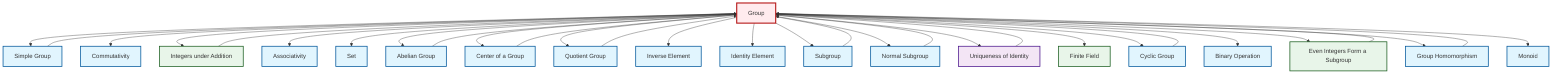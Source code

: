 graph TD
    classDef definition fill:#e1f5fe,stroke:#01579b,stroke-width:2px
    classDef theorem fill:#f3e5f5,stroke:#4a148c,stroke-width:2px
    classDef axiom fill:#fff3e0,stroke:#e65100,stroke-width:2px
    classDef example fill:#e8f5e9,stroke:#1b5e20,stroke-width:2px
    classDef current fill:#ffebee,stroke:#b71c1c,stroke-width:3px
    def-identity-element["Identity Element"]:::definition
    def-associativity["Associativity"]:::definition
    def-group["Group"]:::definition
    def-normal-subgroup["Normal Subgroup"]:::definition
    def-monoid["Monoid"]:::definition
    def-inverse-element["Inverse Element"]:::definition
    ex-integers-addition["Integers under Addition"]:::example
    def-simple-group["Simple Group"]:::definition
    def-quotient-group["Quotient Group"]:::definition
    thm-unique-identity["Uniqueness of Identity"]:::theorem
    def-set["Set"]:::definition
    def-cyclic-group["Cyclic Group"]:::definition
    def-homomorphism["Group Homomorphism"]:::definition
    ex-even-integers-subgroup["Even Integers Form a Subgroup"]:::example
    def-binary-operation["Binary Operation"]:::definition
    def-abelian-group["Abelian Group"]:::definition
    def-center-of-group["Center of a Group"]:::definition
    ex-finite-field["Finite Field"]:::example
    def-commutativity["Commutativity"]:::definition
    def-subgroup["Subgroup"]:::definition
    def-subgroup --> def-group
    def-group --> def-simple-group
    def-simple-group --> def-group
    def-cyclic-group --> def-group
    def-group --> def-commutativity
    def-group --> ex-integers-addition
    def-group --> def-associativity
    def-group --> def-set
    def-group --> def-abelian-group
    def-homomorphism --> def-group
    def-group --> def-center-of-group
    def-group --> def-quotient-group
    def-normal-subgroup --> def-group
    def-group --> def-inverse-element
    thm-unique-identity --> def-group
    def-group --> def-identity-element
    def-group --> def-subgroup
    def-group --> def-normal-subgroup
    ex-integers-addition --> def-group
    def-group --> thm-unique-identity
    def-group --> ex-finite-field
    def-quotient-group --> def-group
    def-group --> def-cyclic-group
    def-group --> def-binary-operation
    def-group --> ex-even-integers-subgroup
    ex-even-integers-subgroup --> def-group
    def-center-of-group --> def-group
    def-group --> def-homomorphism
    def-group --> def-monoid
    def-abelian-group --> def-group
    class def-group current